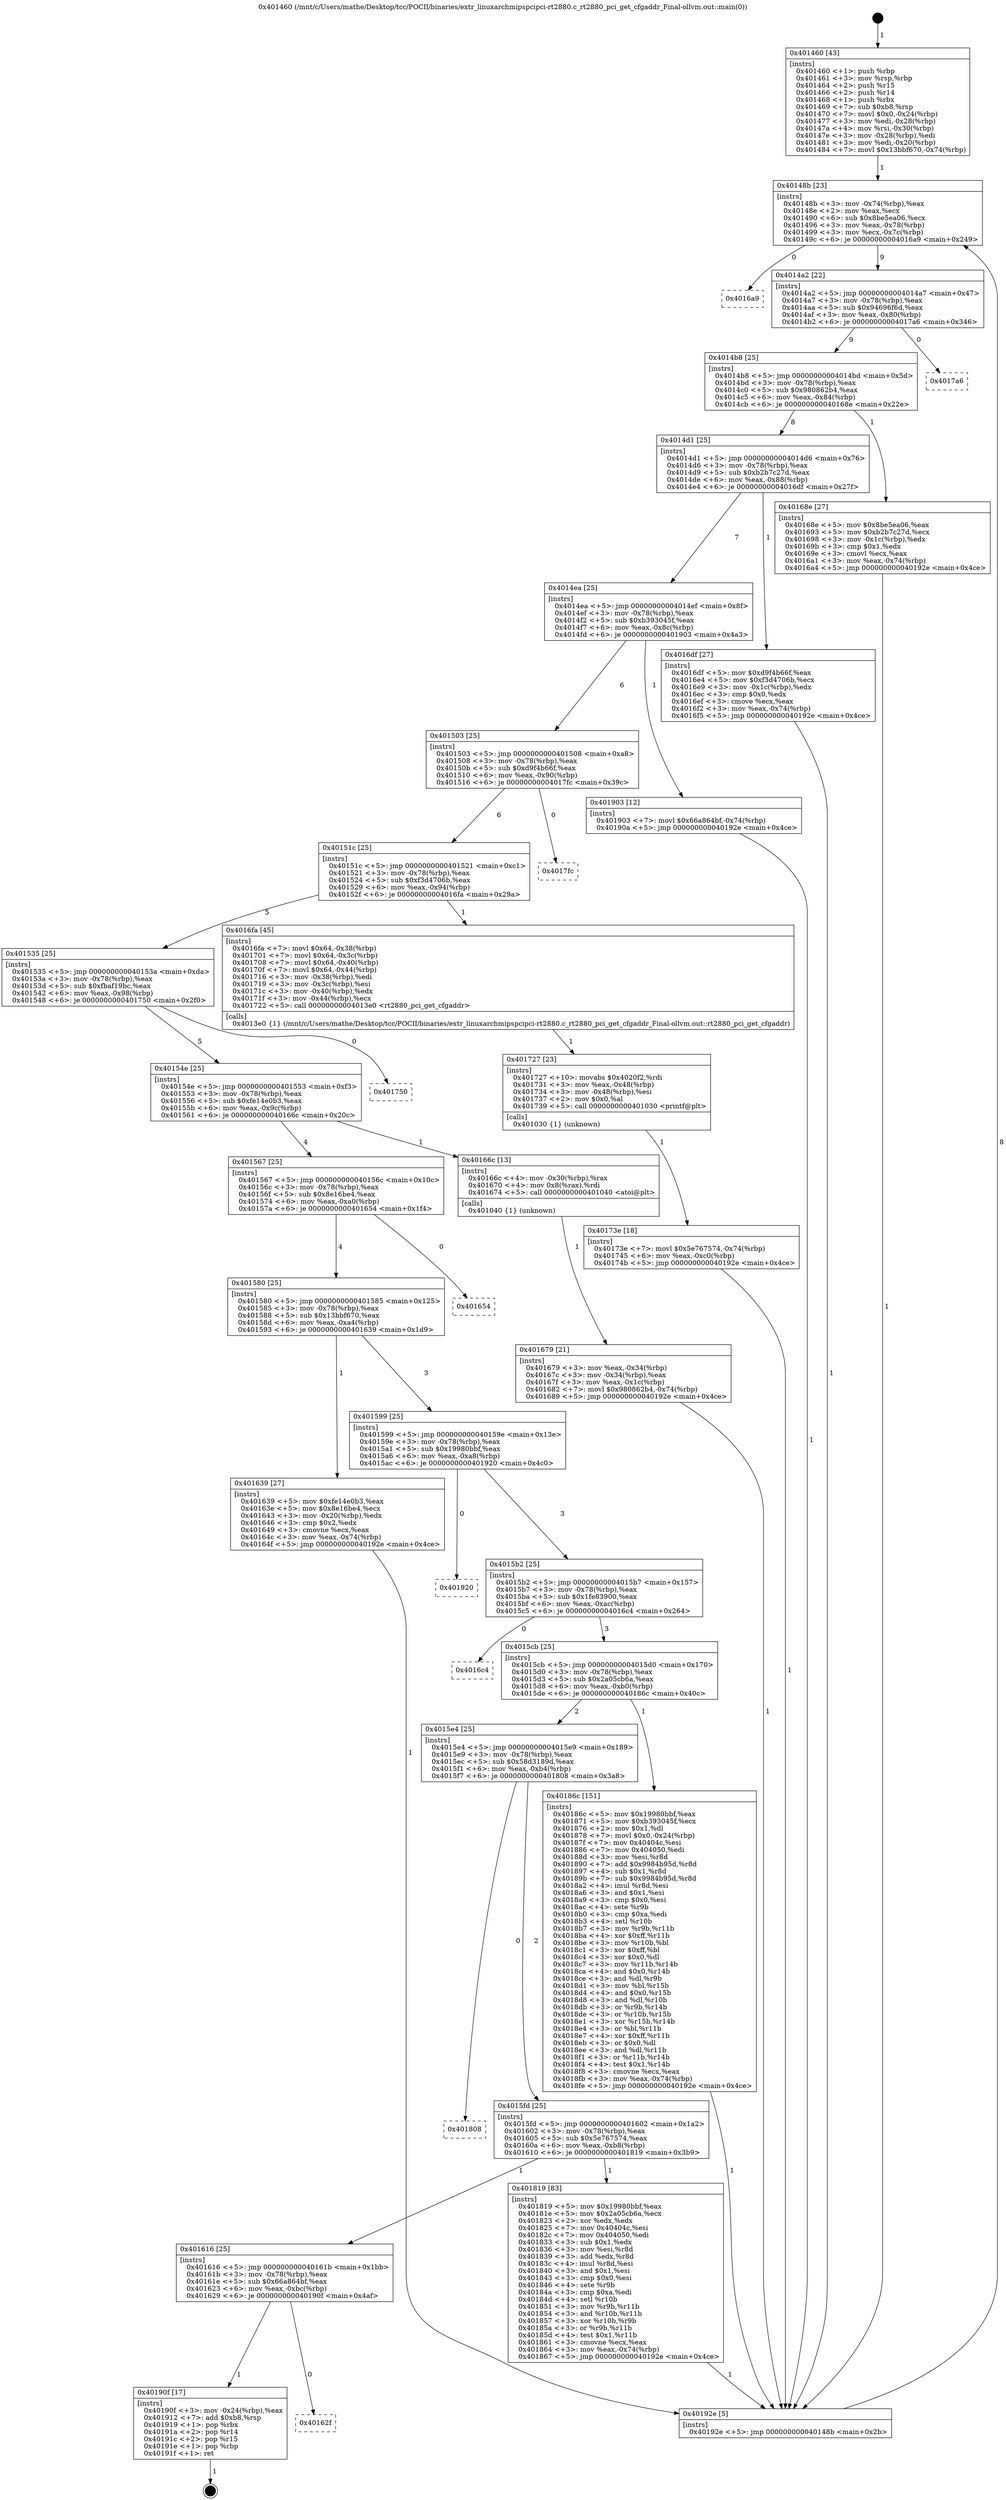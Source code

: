 digraph "0x401460" {
  label = "0x401460 (/mnt/c/Users/mathe/Desktop/tcc/POCII/binaries/extr_linuxarchmipspcipci-rt2880.c_rt2880_pci_get_cfgaddr_Final-ollvm.out::main(0))"
  labelloc = "t"
  node[shape=record]

  Entry [label="",width=0.3,height=0.3,shape=circle,fillcolor=black,style=filled]
  "0x40148b" [label="{
     0x40148b [23]\l
     | [instrs]\l
     &nbsp;&nbsp;0x40148b \<+3\>: mov -0x74(%rbp),%eax\l
     &nbsp;&nbsp;0x40148e \<+2\>: mov %eax,%ecx\l
     &nbsp;&nbsp;0x401490 \<+6\>: sub $0x8be5ea06,%ecx\l
     &nbsp;&nbsp;0x401496 \<+3\>: mov %eax,-0x78(%rbp)\l
     &nbsp;&nbsp;0x401499 \<+3\>: mov %ecx,-0x7c(%rbp)\l
     &nbsp;&nbsp;0x40149c \<+6\>: je 00000000004016a9 \<main+0x249\>\l
  }"]
  "0x4016a9" [label="{
     0x4016a9\l
  }", style=dashed]
  "0x4014a2" [label="{
     0x4014a2 [22]\l
     | [instrs]\l
     &nbsp;&nbsp;0x4014a2 \<+5\>: jmp 00000000004014a7 \<main+0x47\>\l
     &nbsp;&nbsp;0x4014a7 \<+3\>: mov -0x78(%rbp),%eax\l
     &nbsp;&nbsp;0x4014aa \<+5\>: sub $0x94696f6d,%eax\l
     &nbsp;&nbsp;0x4014af \<+3\>: mov %eax,-0x80(%rbp)\l
     &nbsp;&nbsp;0x4014b2 \<+6\>: je 00000000004017a6 \<main+0x346\>\l
  }"]
  Exit [label="",width=0.3,height=0.3,shape=circle,fillcolor=black,style=filled,peripheries=2]
  "0x4017a6" [label="{
     0x4017a6\l
  }", style=dashed]
  "0x4014b8" [label="{
     0x4014b8 [25]\l
     | [instrs]\l
     &nbsp;&nbsp;0x4014b8 \<+5\>: jmp 00000000004014bd \<main+0x5d\>\l
     &nbsp;&nbsp;0x4014bd \<+3\>: mov -0x78(%rbp),%eax\l
     &nbsp;&nbsp;0x4014c0 \<+5\>: sub $0x980862b4,%eax\l
     &nbsp;&nbsp;0x4014c5 \<+6\>: mov %eax,-0x84(%rbp)\l
     &nbsp;&nbsp;0x4014cb \<+6\>: je 000000000040168e \<main+0x22e\>\l
  }"]
  "0x40162f" [label="{
     0x40162f\l
  }", style=dashed]
  "0x40168e" [label="{
     0x40168e [27]\l
     | [instrs]\l
     &nbsp;&nbsp;0x40168e \<+5\>: mov $0x8be5ea06,%eax\l
     &nbsp;&nbsp;0x401693 \<+5\>: mov $0xb2b7c27d,%ecx\l
     &nbsp;&nbsp;0x401698 \<+3\>: mov -0x1c(%rbp),%edx\l
     &nbsp;&nbsp;0x40169b \<+3\>: cmp $0x1,%edx\l
     &nbsp;&nbsp;0x40169e \<+3\>: cmovl %ecx,%eax\l
     &nbsp;&nbsp;0x4016a1 \<+3\>: mov %eax,-0x74(%rbp)\l
     &nbsp;&nbsp;0x4016a4 \<+5\>: jmp 000000000040192e \<main+0x4ce\>\l
  }"]
  "0x4014d1" [label="{
     0x4014d1 [25]\l
     | [instrs]\l
     &nbsp;&nbsp;0x4014d1 \<+5\>: jmp 00000000004014d6 \<main+0x76\>\l
     &nbsp;&nbsp;0x4014d6 \<+3\>: mov -0x78(%rbp),%eax\l
     &nbsp;&nbsp;0x4014d9 \<+5\>: sub $0xb2b7c27d,%eax\l
     &nbsp;&nbsp;0x4014de \<+6\>: mov %eax,-0x88(%rbp)\l
     &nbsp;&nbsp;0x4014e4 \<+6\>: je 00000000004016df \<main+0x27f\>\l
  }"]
  "0x40190f" [label="{
     0x40190f [17]\l
     | [instrs]\l
     &nbsp;&nbsp;0x40190f \<+3\>: mov -0x24(%rbp),%eax\l
     &nbsp;&nbsp;0x401912 \<+7\>: add $0xb8,%rsp\l
     &nbsp;&nbsp;0x401919 \<+1\>: pop %rbx\l
     &nbsp;&nbsp;0x40191a \<+2\>: pop %r14\l
     &nbsp;&nbsp;0x40191c \<+2\>: pop %r15\l
     &nbsp;&nbsp;0x40191e \<+1\>: pop %rbp\l
     &nbsp;&nbsp;0x40191f \<+1\>: ret\l
  }"]
  "0x4016df" [label="{
     0x4016df [27]\l
     | [instrs]\l
     &nbsp;&nbsp;0x4016df \<+5\>: mov $0xd9f4b66f,%eax\l
     &nbsp;&nbsp;0x4016e4 \<+5\>: mov $0xf3d4706b,%ecx\l
     &nbsp;&nbsp;0x4016e9 \<+3\>: mov -0x1c(%rbp),%edx\l
     &nbsp;&nbsp;0x4016ec \<+3\>: cmp $0x0,%edx\l
     &nbsp;&nbsp;0x4016ef \<+3\>: cmove %ecx,%eax\l
     &nbsp;&nbsp;0x4016f2 \<+3\>: mov %eax,-0x74(%rbp)\l
     &nbsp;&nbsp;0x4016f5 \<+5\>: jmp 000000000040192e \<main+0x4ce\>\l
  }"]
  "0x4014ea" [label="{
     0x4014ea [25]\l
     | [instrs]\l
     &nbsp;&nbsp;0x4014ea \<+5\>: jmp 00000000004014ef \<main+0x8f\>\l
     &nbsp;&nbsp;0x4014ef \<+3\>: mov -0x78(%rbp),%eax\l
     &nbsp;&nbsp;0x4014f2 \<+5\>: sub $0xb393045f,%eax\l
     &nbsp;&nbsp;0x4014f7 \<+6\>: mov %eax,-0x8c(%rbp)\l
     &nbsp;&nbsp;0x4014fd \<+6\>: je 0000000000401903 \<main+0x4a3\>\l
  }"]
  "0x401616" [label="{
     0x401616 [25]\l
     | [instrs]\l
     &nbsp;&nbsp;0x401616 \<+5\>: jmp 000000000040161b \<main+0x1bb\>\l
     &nbsp;&nbsp;0x40161b \<+3\>: mov -0x78(%rbp),%eax\l
     &nbsp;&nbsp;0x40161e \<+5\>: sub $0x66a864bf,%eax\l
     &nbsp;&nbsp;0x401623 \<+6\>: mov %eax,-0xbc(%rbp)\l
     &nbsp;&nbsp;0x401629 \<+6\>: je 000000000040190f \<main+0x4af\>\l
  }"]
  "0x401903" [label="{
     0x401903 [12]\l
     | [instrs]\l
     &nbsp;&nbsp;0x401903 \<+7\>: movl $0x66a864bf,-0x74(%rbp)\l
     &nbsp;&nbsp;0x40190a \<+5\>: jmp 000000000040192e \<main+0x4ce\>\l
  }"]
  "0x401503" [label="{
     0x401503 [25]\l
     | [instrs]\l
     &nbsp;&nbsp;0x401503 \<+5\>: jmp 0000000000401508 \<main+0xa8\>\l
     &nbsp;&nbsp;0x401508 \<+3\>: mov -0x78(%rbp),%eax\l
     &nbsp;&nbsp;0x40150b \<+5\>: sub $0xd9f4b66f,%eax\l
     &nbsp;&nbsp;0x401510 \<+6\>: mov %eax,-0x90(%rbp)\l
     &nbsp;&nbsp;0x401516 \<+6\>: je 00000000004017fc \<main+0x39c\>\l
  }"]
  "0x401819" [label="{
     0x401819 [83]\l
     | [instrs]\l
     &nbsp;&nbsp;0x401819 \<+5\>: mov $0x19980bbf,%eax\l
     &nbsp;&nbsp;0x40181e \<+5\>: mov $0x2a05cb6a,%ecx\l
     &nbsp;&nbsp;0x401823 \<+2\>: xor %edx,%edx\l
     &nbsp;&nbsp;0x401825 \<+7\>: mov 0x40404c,%esi\l
     &nbsp;&nbsp;0x40182c \<+7\>: mov 0x404050,%edi\l
     &nbsp;&nbsp;0x401833 \<+3\>: sub $0x1,%edx\l
     &nbsp;&nbsp;0x401836 \<+3\>: mov %esi,%r8d\l
     &nbsp;&nbsp;0x401839 \<+3\>: add %edx,%r8d\l
     &nbsp;&nbsp;0x40183c \<+4\>: imul %r8d,%esi\l
     &nbsp;&nbsp;0x401840 \<+3\>: and $0x1,%esi\l
     &nbsp;&nbsp;0x401843 \<+3\>: cmp $0x0,%esi\l
     &nbsp;&nbsp;0x401846 \<+4\>: sete %r9b\l
     &nbsp;&nbsp;0x40184a \<+3\>: cmp $0xa,%edi\l
     &nbsp;&nbsp;0x40184d \<+4\>: setl %r10b\l
     &nbsp;&nbsp;0x401851 \<+3\>: mov %r9b,%r11b\l
     &nbsp;&nbsp;0x401854 \<+3\>: and %r10b,%r11b\l
     &nbsp;&nbsp;0x401857 \<+3\>: xor %r10b,%r9b\l
     &nbsp;&nbsp;0x40185a \<+3\>: or %r9b,%r11b\l
     &nbsp;&nbsp;0x40185d \<+4\>: test $0x1,%r11b\l
     &nbsp;&nbsp;0x401861 \<+3\>: cmovne %ecx,%eax\l
     &nbsp;&nbsp;0x401864 \<+3\>: mov %eax,-0x74(%rbp)\l
     &nbsp;&nbsp;0x401867 \<+5\>: jmp 000000000040192e \<main+0x4ce\>\l
  }"]
  "0x4017fc" [label="{
     0x4017fc\l
  }", style=dashed]
  "0x40151c" [label="{
     0x40151c [25]\l
     | [instrs]\l
     &nbsp;&nbsp;0x40151c \<+5\>: jmp 0000000000401521 \<main+0xc1\>\l
     &nbsp;&nbsp;0x401521 \<+3\>: mov -0x78(%rbp),%eax\l
     &nbsp;&nbsp;0x401524 \<+5\>: sub $0xf3d4706b,%eax\l
     &nbsp;&nbsp;0x401529 \<+6\>: mov %eax,-0x94(%rbp)\l
     &nbsp;&nbsp;0x40152f \<+6\>: je 00000000004016fa \<main+0x29a\>\l
  }"]
  "0x4015fd" [label="{
     0x4015fd [25]\l
     | [instrs]\l
     &nbsp;&nbsp;0x4015fd \<+5\>: jmp 0000000000401602 \<main+0x1a2\>\l
     &nbsp;&nbsp;0x401602 \<+3\>: mov -0x78(%rbp),%eax\l
     &nbsp;&nbsp;0x401605 \<+5\>: sub $0x5e767574,%eax\l
     &nbsp;&nbsp;0x40160a \<+6\>: mov %eax,-0xb8(%rbp)\l
     &nbsp;&nbsp;0x401610 \<+6\>: je 0000000000401819 \<main+0x3b9\>\l
  }"]
  "0x4016fa" [label="{
     0x4016fa [45]\l
     | [instrs]\l
     &nbsp;&nbsp;0x4016fa \<+7\>: movl $0x64,-0x38(%rbp)\l
     &nbsp;&nbsp;0x401701 \<+7\>: movl $0x64,-0x3c(%rbp)\l
     &nbsp;&nbsp;0x401708 \<+7\>: movl $0x64,-0x40(%rbp)\l
     &nbsp;&nbsp;0x40170f \<+7\>: movl $0x64,-0x44(%rbp)\l
     &nbsp;&nbsp;0x401716 \<+3\>: mov -0x38(%rbp),%edi\l
     &nbsp;&nbsp;0x401719 \<+3\>: mov -0x3c(%rbp),%esi\l
     &nbsp;&nbsp;0x40171c \<+3\>: mov -0x40(%rbp),%edx\l
     &nbsp;&nbsp;0x40171f \<+3\>: mov -0x44(%rbp),%ecx\l
     &nbsp;&nbsp;0x401722 \<+5\>: call 00000000004013e0 \<rt2880_pci_get_cfgaddr\>\l
     | [calls]\l
     &nbsp;&nbsp;0x4013e0 \{1\} (/mnt/c/Users/mathe/Desktop/tcc/POCII/binaries/extr_linuxarchmipspcipci-rt2880.c_rt2880_pci_get_cfgaddr_Final-ollvm.out::rt2880_pci_get_cfgaddr)\l
  }"]
  "0x401535" [label="{
     0x401535 [25]\l
     | [instrs]\l
     &nbsp;&nbsp;0x401535 \<+5\>: jmp 000000000040153a \<main+0xda\>\l
     &nbsp;&nbsp;0x40153a \<+3\>: mov -0x78(%rbp),%eax\l
     &nbsp;&nbsp;0x40153d \<+5\>: sub $0xfbaf19bc,%eax\l
     &nbsp;&nbsp;0x401542 \<+6\>: mov %eax,-0x98(%rbp)\l
     &nbsp;&nbsp;0x401548 \<+6\>: je 0000000000401750 \<main+0x2f0\>\l
  }"]
  "0x401808" [label="{
     0x401808\l
  }", style=dashed]
  "0x401750" [label="{
     0x401750\l
  }", style=dashed]
  "0x40154e" [label="{
     0x40154e [25]\l
     | [instrs]\l
     &nbsp;&nbsp;0x40154e \<+5\>: jmp 0000000000401553 \<main+0xf3\>\l
     &nbsp;&nbsp;0x401553 \<+3\>: mov -0x78(%rbp),%eax\l
     &nbsp;&nbsp;0x401556 \<+5\>: sub $0xfe14e0b3,%eax\l
     &nbsp;&nbsp;0x40155b \<+6\>: mov %eax,-0x9c(%rbp)\l
     &nbsp;&nbsp;0x401561 \<+6\>: je 000000000040166c \<main+0x20c\>\l
  }"]
  "0x4015e4" [label="{
     0x4015e4 [25]\l
     | [instrs]\l
     &nbsp;&nbsp;0x4015e4 \<+5\>: jmp 00000000004015e9 \<main+0x189\>\l
     &nbsp;&nbsp;0x4015e9 \<+3\>: mov -0x78(%rbp),%eax\l
     &nbsp;&nbsp;0x4015ec \<+5\>: sub $0x58d3189d,%eax\l
     &nbsp;&nbsp;0x4015f1 \<+6\>: mov %eax,-0xb4(%rbp)\l
     &nbsp;&nbsp;0x4015f7 \<+6\>: je 0000000000401808 \<main+0x3a8\>\l
  }"]
  "0x40166c" [label="{
     0x40166c [13]\l
     | [instrs]\l
     &nbsp;&nbsp;0x40166c \<+4\>: mov -0x30(%rbp),%rax\l
     &nbsp;&nbsp;0x401670 \<+4\>: mov 0x8(%rax),%rdi\l
     &nbsp;&nbsp;0x401674 \<+5\>: call 0000000000401040 \<atoi@plt\>\l
     | [calls]\l
     &nbsp;&nbsp;0x401040 \{1\} (unknown)\l
  }"]
  "0x401567" [label="{
     0x401567 [25]\l
     | [instrs]\l
     &nbsp;&nbsp;0x401567 \<+5\>: jmp 000000000040156c \<main+0x10c\>\l
     &nbsp;&nbsp;0x40156c \<+3\>: mov -0x78(%rbp),%eax\l
     &nbsp;&nbsp;0x40156f \<+5\>: sub $0x8e16be4,%eax\l
     &nbsp;&nbsp;0x401574 \<+6\>: mov %eax,-0xa0(%rbp)\l
     &nbsp;&nbsp;0x40157a \<+6\>: je 0000000000401654 \<main+0x1f4\>\l
  }"]
  "0x40186c" [label="{
     0x40186c [151]\l
     | [instrs]\l
     &nbsp;&nbsp;0x40186c \<+5\>: mov $0x19980bbf,%eax\l
     &nbsp;&nbsp;0x401871 \<+5\>: mov $0xb393045f,%ecx\l
     &nbsp;&nbsp;0x401876 \<+2\>: mov $0x1,%dl\l
     &nbsp;&nbsp;0x401878 \<+7\>: movl $0x0,-0x24(%rbp)\l
     &nbsp;&nbsp;0x40187f \<+7\>: mov 0x40404c,%esi\l
     &nbsp;&nbsp;0x401886 \<+7\>: mov 0x404050,%edi\l
     &nbsp;&nbsp;0x40188d \<+3\>: mov %esi,%r8d\l
     &nbsp;&nbsp;0x401890 \<+7\>: add $0x9984b95d,%r8d\l
     &nbsp;&nbsp;0x401897 \<+4\>: sub $0x1,%r8d\l
     &nbsp;&nbsp;0x40189b \<+7\>: sub $0x9984b95d,%r8d\l
     &nbsp;&nbsp;0x4018a2 \<+4\>: imul %r8d,%esi\l
     &nbsp;&nbsp;0x4018a6 \<+3\>: and $0x1,%esi\l
     &nbsp;&nbsp;0x4018a9 \<+3\>: cmp $0x0,%esi\l
     &nbsp;&nbsp;0x4018ac \<+4\>: sete %r9b\l
     &nbsp;&nbsp;0x4018b0 \<+3\>: cmp $0xa,%edi\l
     &nbsp;&nbsp;0x4018b3 \<+4\>: setl %r10b\l
     &nbsp;&nbsp;0x4018b7 \<+3\>: mov %r9b,%r11b\l
     &nbsp;&nbsp;0x4018ba \<+4\>: xor $0xff,%r11b\l
     &nbsp;&nbsp;0x4018be \<+3\>: mov %r10b,%bl\l
     &nbsp;&nbsp;0x4018c1 \<+3\>: xor $0xff,%bl\l
     &nbsp;&nbsp;0x4018c4 \<+3\>: xor $0x0,%dl\l
     &nbsp;&nbsp;0x4018c7 \<+3\>: mov %r11b,%r14b\l
     &nbsp;&nbsp;0x4018ca \<+4\>: and $0x0,%r14b\l
     &nbsp;&nbsp;0x4018ce \<+3\>: and %dl,%r9b\l
     &nbsp;&nbsp;0x4018d1 \<+3\>: mov %bl,%r15b\l
     &nbsp;&nbsp;0x4018d4 \<+4\>: and $0x0,%r15b\l
     &nbsp;&nbsp;0x4018d8 \<+3\>: and %dl,%r10b\l
     &nbsp;&nbsp;0x4018db \<+3\>: or %r9b,%r14b\l
     &nbsp;&nbsp;0x4018de \<+3\>: or %r10b,%r15b\l
     &nbsp;&nbsp;0x4018e1 \<+3\>: xor %r15b,%r14b\l
     &nbsp;&nbsp;0x4018e4 \<+3\>: or %bl,%r11b\l
     &nbsp;&nbsp;0x4018e7 \<+4\>: xor $0xff,%r11b\l
     &nbsp;&nbsp;0x4018eb \<+3\>: or $0x0,%dl\l
     &nbsp;&nbsp;0x4018ee \<+3\>: and %dl,%r11b\l
     &nbsp;&nbsp;0x4018f1 \<+3\>: or %r11b,%r14b\l
     &nbsp;&nbsp;0x4018f4 \<+4\>: test $0x1,%r14b\l
     &nbsp;&nbsp;0x4018f8 \<+3\>: cmovne %ecx,%eax\l
     &nbsp;&nbsp;0x4018fb \<+3\>: mov %eax,-0x74(%rbp)\l
     &nbsp;&nbsp;0x4018fe \<+5\>: jmp 000000000040192e \<main+0x4ce\>\l
  }"]
  "0x401654" [label="{
     0x401654\l
  }", style=dashed]
  "0x401580" [label="{
     0x401580 [25]\l
     | [instrs]\l
     &nbsp;&nbsp;0x401580 \<+5\>: jmp 0000000000401585 \<main+0x125\>\l
     &nbsp;&nbsp;0x401585 \<+3\>: mov -0x78(%rbp),%eax\l
     &nbsp;&nbsp;0x401588 \<+5\>: sub $0x13bbf670,%eax\l
     &nbsp;&nbsp;0x40158d \<+6\>: mov %eax,-0xa4(%rbp)\l
     &nbsp;&nbsp;0x401593 \<+6\>: je 0000000000401639 \<main+0x1d9\>\l
  }"]
  "0x4015cb" [label="{
     0x4015cb [25]\l
     | [instrs]\l
     &nbsp;&nbsp;0x4015cb \<+5\>: jmp 00000000004015d0 \<main+0x170\>\l
     &nbsp;&nbsp;0x4015d0 \<+3\>: mov -0x78(%rbp),%eax\l
     &nbsp;&nbsp;0x4015d3 \<+5\>: sub $0x2a05cb6a,%eax\l
     &nbsp;&nbsp;0x4015d8 \<+6\>: mov %eax,-0xb0(%rbp)\l
     &nbsp;&nbsp;0x4015de \<+6\>: je 000000000040186c \<main+0x40c\>\l
  }"]
  "0x401639" [label="{
     0x401639 [27]\l
     | [instrs]\l
     &nbsp;&nbsp;0x401639 \<+5\>: mov $0xfe14e0b3,%eax\l
     &nbsp;&nbsp;0x40163e \<+5\>: mov $0x8e16be4,%ecx\l
     &nbsp;&nbsp;0x401643 \<+3\>: mov -0x20(%rbp),%edx\l
     &nbsp;&nbsp;0x401646 \<+3\>: cmp $0x2,%edx\l
     &nbsp;&nbsp;0x401649 \<+3\>: cmovne %ecx,%eax\l
     &nbsp;&nbsp;0x40164c \<+3\>: mov %eax,-0x74(%rbp)\l
     &nbsp;&nbsp;0x40164f \<+5\>: jmp 000000000040192e \<main+0x4ce\>\l
  }"]
  "0x401599" [label="{
     0x401599 [25]\l
     | [instrs]\l
     &nbsp;&nbsp;0x401599 \<+5\>: jmp 000000000040159e \<main+0x13e\>\l
     &nbsp;&nbsp;0x40159e \<+3\>: mov -0x78(%rbp),%eax\l
     &nbsp;&nbsp;0x4015a1 \<+5\>: sub $0x19980bbf,%eax\l
     &nbsp;&nbsp;0x4015a6 \<+6\>: mov %eax,-0xa8(%rbp)\l
     &nbsp;&nbsp;0x4015ac \<+6\>: je 0000000000401920 \<main+0x4c0\>\l
  }"]
  "0x40192e" [label="{
     0x40192e [5]\l
     | [instrs]\l
     &nbsp;&nbsp;0x40192e \<+5\>: jmp 000000000040148b \<main+0x2b\>\l
  }"]
  "0x401460" [label="{
     0x401460 [43]\l
     | [instrs]\l
     &nbsp;&nbsp;0x401460 \<+1\>: push %rbp\l
     &nbsp;&nbsp;0x401461 \<+3\>: mov %rsp,%rbp\l
     &nbsp;&nbsp;0x401464 \<+2\>: push %r15\l
     &nbsp;&nbsp;0x401466 \<+2\>: push %r14\l
     &nbsp;&nbsp;0x401468 \<+1\>: push %rbx\l
     &nbsp;&nbsp;0x401469 \<+7\>: sub $0xb8,%rsp\l
     &nbsp;&nbsp;0x401470 \<+7\>: movl $0x0,-0x24(%rbp)\l
     &nbsp;&nbsp;0x401477 \<+3\>: mov %edi,-0x28(%rbp)\l
     &nbsp;&nbsp;0x40147a \<+4\>: mov %rsi,-0x30(%rbp)\l
     &nbsp;&nbsp;0x40147e \<+3\>: mov -0x28(%rbp),%edi\l
     &nbsp;&nbsp;0x401481 \<+3\>: mov %edi,-0x20(%rbp)\l
     &nbsp;&nbsp;0x401484 \<+7\>: movl $0x13bbf670,-0x74(%rbp)\l
  }"]
  "0x401679" [label="{
     0x401679 [21]\l
     | [instrs]\l
     &nbsp;&nbsp;0x401679 \<+3\>: mov %eax,-0x34(%rbp)\l
     &nbsp;&nbsp;0x40167c \<+3\>: mov -0x34(%rbp),%eax\l
     &nbsp;&nbsp;0x40167f \<+3\>: mov %eax,-0x1c(%rbp)\l
     &nbsp;&nbsp;0x401682 \<+7\>: movl $0x980862b4,-0x74(%rbp)\l
     &nbsp;&nbsp;0x401689 \<+5\>: jmp 000000000040192e \<main+0x4ce\>\l
  }"]
  "0x401727" [label="{
     0x401727 [23]\l
     | [instrs]\l
     &nbsp;&nbsp;0x401727 \<+10\>: movabs $0x4020f2,%rdi\l
     &nbsp;&nbsp;0x401731 \<+3\>: mov %eax,-0x48(%rbp)\l
     &nbsp;&nbsp;0x401734 \<+3\>: mov -0x48(%rbp),%esi\l
     &nbsp;&nbsp;0x401737 \<+2\>: mov $0x0,%al\l
     &nbsp;&nbsp;0x401739 \<+5\>: call 0000000000401030 \<printf@plt\>\l
     | [calls]\l
     &nbsp;&nbsp;0x401030 \{1\} (unknown)\l
  }"]
  "0x40173e" [label="{
     0x40173e [18]\l
     | [instrs]\l
     &nbsp;&nbsp;0x40173e \<+7\>: movl $0x5e767574,-0x74(%rbp)\l
     &nbsp;&nbsp;0x401745 \<+6\>: mov %eax,-0xc0(%rbp)\l
     &nbsp;&nbsp;0x40174b \<+5\>: jmp 000000000040192e \<main+0x4ce\>\l
  }"]
  "0x4016c4" [label="{
     0x4016c4\l
  }", style=dashed]
  "0x401920" [label="{
     0x401920\l
  }", style=dashed]
  "0x4015b2" [label="{
     0x4015b2 [25]\l
     | [instrs]\l
     &nbsp;&nbsp;0x4015b2 \<+5\>: jmp 00000000004015b7 \<main+0x157\>\l
     &nbsp;&nbsp;0x4015b7 \<+3\>: mov -0x78(%rbp),%eax\l
     &nbsp;&nbsp;0x4015ba \<+5\>: sub $0x1fe83900,%eax\l
     &nbsp;&nbsp;0x4015bf \<+6\>: mov %eax,-0xac(%rbp)\l
     &nbsp;&nbsp;0x4015c5 \<+6\>: je 00000000004016c4 \<main+0x264\>\l
  }"]
  Entry -> "0x401460" [label=" 1"]
  "0x40148b" -> "0x4016a9" [label=" 0"]
  "0x40148b" -> "0x4014a2" [label=" 9"]
  "0x40190f" -> Exit [label=" 1"]
  "0x4014a2" -> "0x4017a6" [label=" 0"]
  "0x4014a2" -> "0x4014b8" [label=" 9"]
  "0x401616" -> "0x40162f" [label=" 0"]
  "0x4014b8" -> "0x40168e" [label=" 1"]
  "0x4014b8" -> "0x4014d1" [label=" 8"]
  "0x401616" -> "0x40190f" [label=" 1"]
  "0x4014d1" -> "0x4016df" [label=" 1"]
  "0x4014d1" -> "0x4014ea" [label=" 7"]
  "0x401903" -> "0x40192e" [label=" 1"]
  "0x4014ea" -> "0x401903" [label=" 1"]
  "0x4014ea" -> "0x401503" [label=" 6"]
  "0x40186c" -> "0x40192e" [label=" 1"]
  "0x401503" -> "0x4017fc" [label=" 0"]
  "0x401503" -> "0x40151c" [label=" 6"]
  "0x401819" -> "0x40192e" [label=" 1"]
  "0x40151c" -> "0x4016fa" [label=" 1"]
  "0x40151c" -> "0x401535" [label=" 5"]
  "0x4015fd" -> "0x401819" [label=" 1"]
  "0x401535" -> "0x401750" [label=" 0"]
  "0x401535" -> "0x40154e" [label=" 5"]
  "0x4015fd" -> "0x401616" [label=" 1"]
  "0x40154e" -> "0x40166c" [label=" 1"]
  "0x40154e" -> "0x401567" [label=" 4"]
  "0x4015e4" -> "0x401808" [label=" 0"]
  "0x401567" -> "0x401654" [label=" 0"]
  "0x401567" -> "0x401580" [label=" 4"]
  "0x4015e4" -> "0x4015fd" [label=" 2"]
  "0x401580" -> "0x401639" [label=" 1"]
  "0x401580" -> "0x401599" [label=" 3"]
  "0x401639" -> "0x40192e" [label=" 1"]
  "0x401460" -> "0x40148b" [label=" 1"]
  "0x40192e" -> "0x40148b" [label=" 8"]
  "0x40166c" -> "0x401679" [label=" 1"]
  "0x401679" -> "0x40192e" [label=" 1"]
  "0x40168e" -> "0x40192e" [label=" 1"]
  "0x4016df" -> "0x40192e" [label=" 1"]
  "0x4016fa" -> "0x401727" [label=" 1"]
  "0x401727" -> "0x40173e" [label=" 1"]
  "0x40173e" -> "0x40192e" [label=" 1"]
  "0x4015cb" -> "0x40186c" [label=" 1"]
  "0x401599" -> "0x401920" [label=" 0"]
  "0x401599" -> "0x4015b2" [label=" 3"]
  "0x4015cb" -> "0x4015e4" [label=" 2"]
  "0x4015b2" -> "0x4016c4" [label=" 0"]
  "0x4015b2" -> "0x4015cb" [label=" 3"]
}
